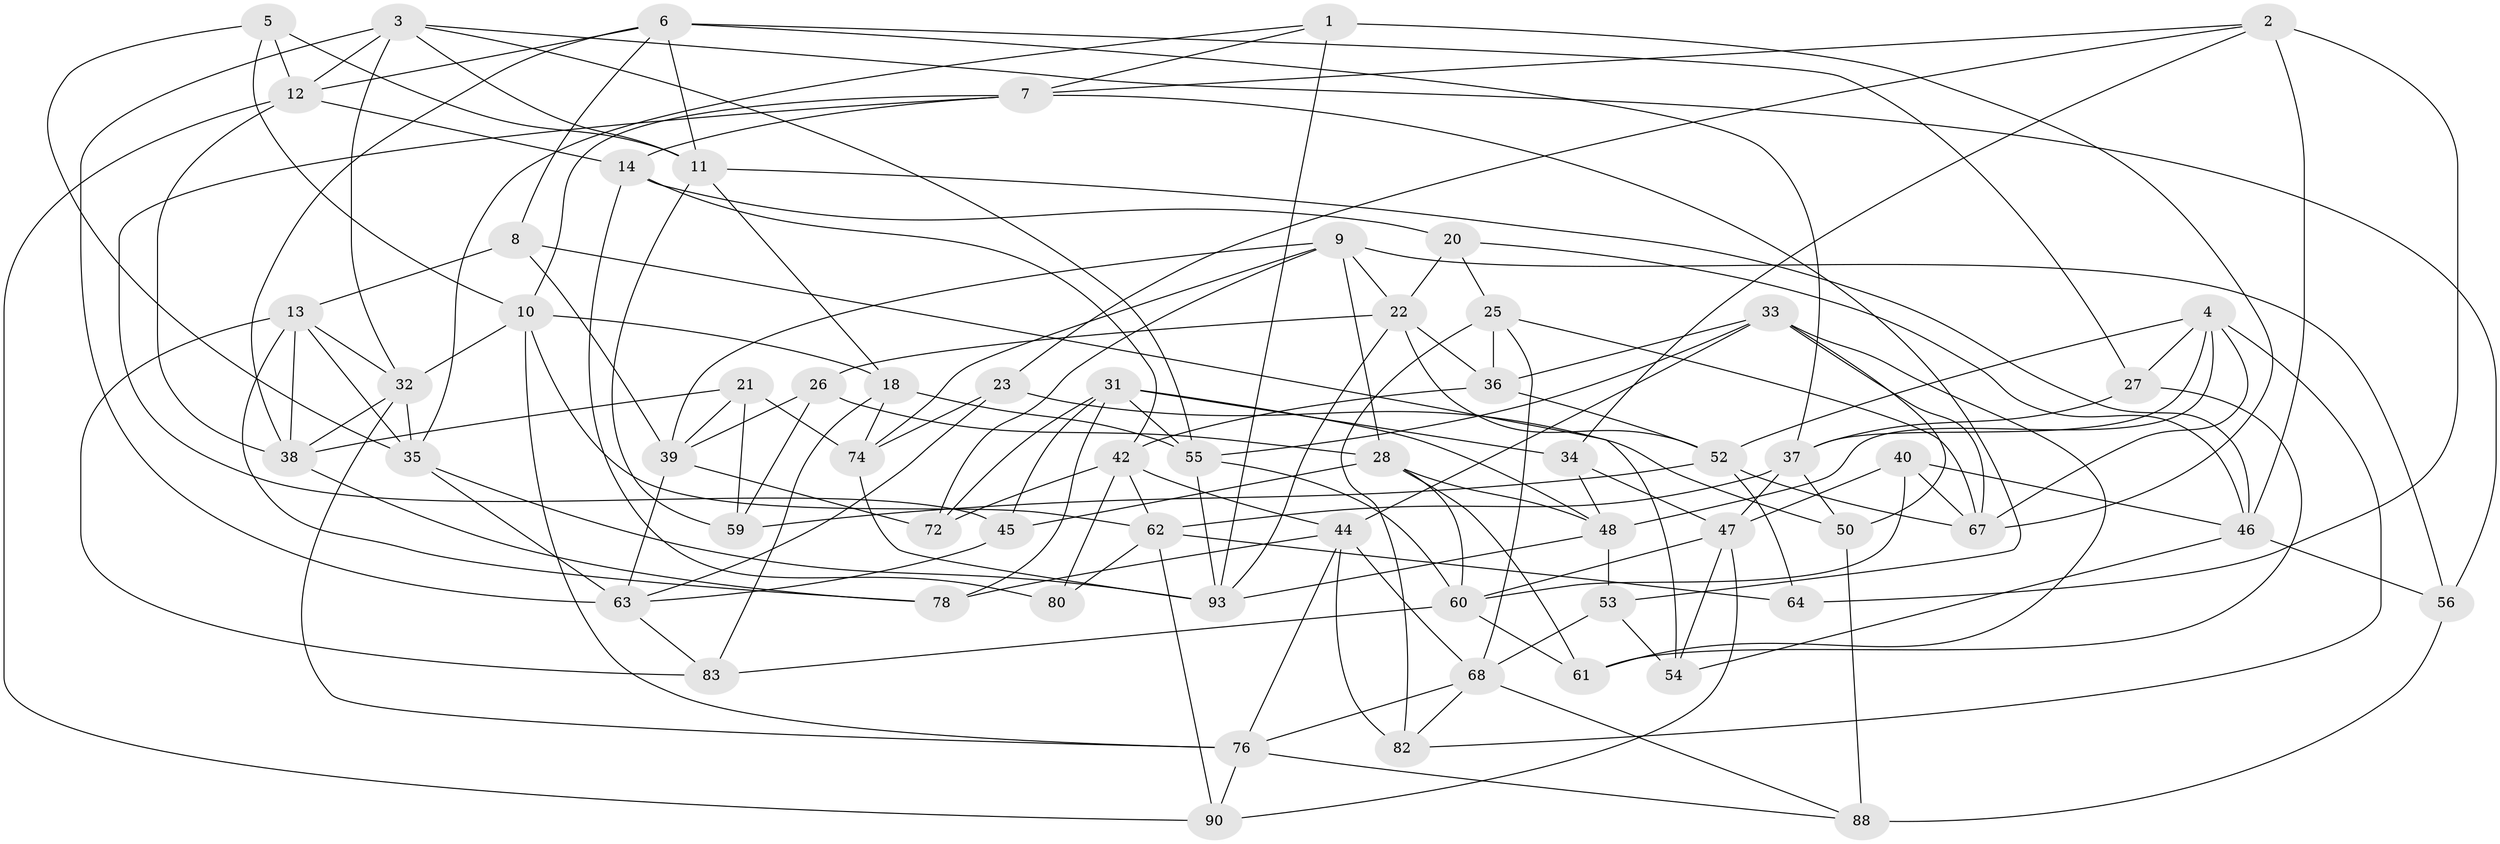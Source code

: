 // original degree distribution, {4: 1.0}
// Generated by graph-tools (version 1.1) at 2025/42/03/06/25 10:42:24]
// undirected, 63 vertices, 160 edges
graph export_dot {
graph [start="1"]
  node [color=gray90,style=filled];
  1;
  2 [super="+30"];
  3 [super="+86"];
  4 [super="+41"];
  5;
  6 [super="+85"];
  7 [super="+24"];
  8;
  9 [super="+15"];
  10 [super="+29"];
  11 [super="+16"];
  12 [super="+98"];
  13 [super="+17"];
  14 [super="+71"];
  18 [super="+19"];
  20;
  21;
  22 [super="+49"];
  23;
  25 [super="+95"];
  26;
  27;
  28 [super="+81"];
  31 [super="+58"];
  32 [super="+84"];
  33 [super="+66"];
  34;
  35 [super="+57"];
  36 [super="+99"];
  37 [super="+94"];
  38 [super="+91"];
  39 [super="+43"];
  40;
  42 [super="+51"];
  44 [super="+69"];
  45;
  46 [super="+77"];
  47 [super="+65"];
  48 [super="+75"];
  50;
  52 [super="+89"];
  53;
  54;
  55 [super="+73"];
  56;
  59;
  60 [super="+96"];
  61;
  62 [super="+70"];
  63 [super="+87"];
  64;
  67 [super="+79"];
  68 [super="+92"];
  72;
  74 [super="+101"];
  76 [super="+100"];
  78;
  80;
  82;
  83;
  88;
  90;
  93 [super="+97"];
  1 -- 93;
  1 -- 35;
  1 -- 67;
  1 -- 7;
  2 -- 34;
  2 -- 7;
  2 -- 64 [weight=2];
  2 -- 46;
  2 -- 23;
  3 -- 56;
  3 -- 11;
  3 -- 63;
  3 -- 32;
  3 -- 12;
  3 -- 55;
  4 -- 52;
  4 -- 67;
  4 -- 37;
  4 -- 48;
  4 -- 82;
  4 -- 27;
  5 -- 10;
  5 -- 35;
  5 -- 11;
  5 -- 12;
  6 -- 11;
  6 -- 37;
  6 -- 12;
  6 -- 8;
  6 -- 38;
  6 -- 27;
  7 -- 14;
  7 -- 45;
  7 -- 53;
  7 -- 10;
  8 -- 54;
  8 -- 13;
  8 -- 39;
  9 -- 39;
  9 -- 22;
  9 -- 56;
  9 -- 72;
  9 -- 74;
  9 -- 28;
  10 -- 62;
  10 -- 76;
  10 -- 18;
  10 -- 32;
  11 -- 59;
  11 -- 46;
  11 -- 18;
  12 -- 38;
  12 -- 90;
  12 -- 14;
  13 -- 83;
  13 -- 35;
  13 -- 78;
  13 -- 32;
  13 -- 38;
  14 -- 80 [weight=2];
  14 -- 42;
  14 -- 20;
  18 -- 74 [weight=2];
  18 -- 83;
  18 -- 55;
  20 -- 25;
  20 -- 22;
  20 -- 46;
  21 -- 39;
  21 -- 59;
  21 -- 38;
  21 -- 74;
  22 -- 36;
  22 -- 26;
  22 -- 93;
  22 -- 52;
  23 -- 50;
  23 -- 63;
  23 -- 74;
  25 -- 82;
  25 -- 36 [weight=2];
  25 -- 67;
  25 -- 68;
  26 -- 39;
  26 -- 59;
  26 -- 28;
  27 -- 61;
  27 -- 37;
  28 -- 45;
  28 -- 48;
  28 -- 61;
  28 -- 60;
  31 -- 72;
  31 -- 48;
  31 -- 78;
  31 -- 34;
  31 -- 45;
  31 -- 55;
  32 -- 76;
  32 -- 35;
  32 -- 38;
  33 -- 44;
  33 -- 50;
  33 -- 61;
  33 -- 36;
  33 -- 67;
  33 -- 55;
  34 -- 47;
  34 -- 48;
  35 -- 63;
  35 -- 93;
  36 -- 42;
  36 -- 52;
  37 -- 50;
  37 -- 62;
  37 -- 47;
  38 -- 78;
  39 -- 72;
  39 -- 63;
  40 -- 67;
  40 -- 46;
  40 -- 60;
  40 -- 47;
  42 -- 62;
  42 -- 80;
  42 -- 72;
  42 -- 44;
  44 -- 82;
  44 -- 78;
  44 -- 68;
  44 -- 76;
  45 -- 63;
  46 -- 56;
  46 -- 54;
  47 -- 60;
  47 -- 54;
  47 -- 90;
  48 -- 53;
  48 -- 93;
  50 -- 88;
  52 -- 59;
  52 -- 64;
  52 -- 67;
  53 -- 54;
  53 -- 68;
  55 -- 60;
  55 -- 93;
  56 -- 88;
  60 -- 61;
  60 -- 83;
  62 -- 64;
  62 -- 80;
  62 -- 90;
  63 -- 83;
  68 -- 88;
  68 -- 76;
  68 -- 82;
  74 -- 93;
  76 -- 88;
  76 -- 90;
}
